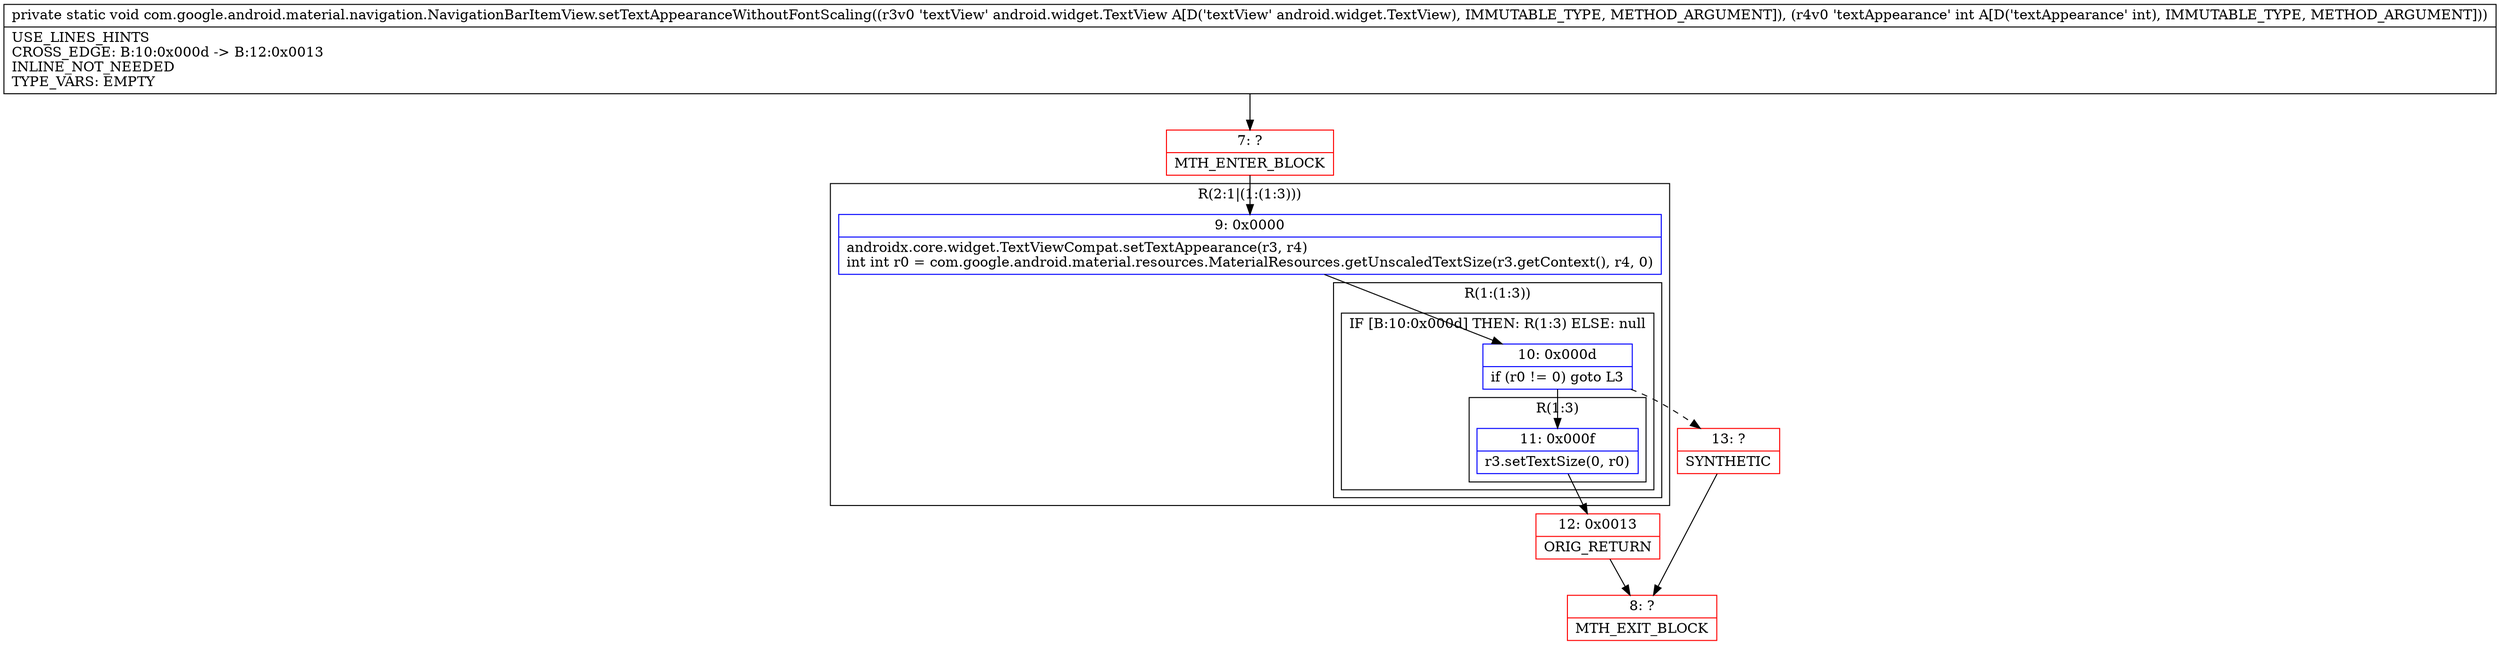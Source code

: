 digraph "CFG forcom.google.android.material.navigation.NavigationBarItemView.setTextAppearanceWithoutFontScaling(Landroid\/widget\/TextView;I)V" {
subgraph cluster_Region_1513373462 {
label = "R(2:1|(1:(1:3)))";
node [shape=record,color=blue];
Node_9 [shape=record,label="{9\:\ 0x0000|androidx.core.widget.TextViewCompat.setTextAppearance(r3, r4)\lint int r0 = com.google.android.material.resources.MaterialResources.getUnscaledTextSize(r3.getContext(), r4, 0)\l}"];
subgraph cluster_Region_270467779 {
label = "R(1:(1:3))";
node [shape=record,color=blue];
subgraph cluster_IfRegion_816747462 {
label = "IF [B:10:0x000d] THEN: R(1:3) ELSE: null";
node [shape=record,color=blue];
Node_10 [shape=record,label="{10\:\ 0x000d|if (r0 != 0) goto L3\l}"];
subgraph cluster_Region_2142368853 {
label = "R(1:3)";
node [shape=record,color=blue];
Node_11 [shape=record,label="{11\:\ 0x000f|r3.setTextSize(0, r0)\l}"];
}
}
}
}
Node_7 [shape=record,color=red,label="{7\:\ ?|MTH_ENTER_BLOCK\l}"];
Node_12 [shape=record,color=red,label="{12\:\ 0x0013|ORIG_RETURN\l}"];
Node_8 [shape=record,color=red,label="{8\:\ ?|MTH_EXIT_BLOCK\l}"];
Node_13 [shape=record,color=red,label="{13\:\ ?|SYNTHETIC\l}"];
MethodNode[shape=record,label="{private static void com.google.android.material.navigation.NavigationBarItemView.setTextAppearanceWithoutFontScaling((r3v0 'textView' android.widget.TextView A[D('textView' android.widget.TextView), IMMUTABLE_TYPE, METHOD_ARGUMENT]), (r4v0 'textAppearance' int A[D('textAppearance' int), IMMUTABLE_TYPE, METHOD_ARGUMENT]))  | USE_LINES_HINTS\lCROSS_EDGE: B:10:0x000d \-\> B:12:0x0013\lINLINE_NOT_NEEDED\lTYPE_VARS: EMPTY\l}"];
MethodNode -> Node_7;Node_9 -> Node_10;
Node_10 -> Node_11;
Node_10 -> Node_13[style=dashed];
Node_11 -> Node_12;
Node_7 -> Node_9;
Node_12 -> Node_8;
Node_13 -> Node_8;
}


